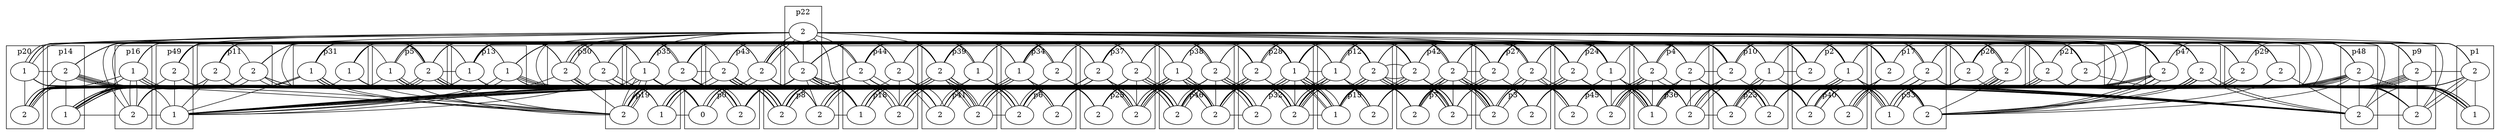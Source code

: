 graph g {
  subgraph cluster_0 {
    label="p0";
    n0[label=0];
    n1[label=2];
  }

  n1 -- n54;
  n0 -- n63;
  n0 -- n31;
  n1 -- n89;
  n1 -- n98;
  n0 -- n10;
  n0 -- n72;
  n0 -- n40;
  n1 -- n12;
  n1 -- n70;
  n1 -- n51;
  n1 -- n93;
  n1 -- n22;
  n0 -- n71;
  n1 -- n45;
  n0 -- n56;
  n1 -- n79;
  n0 -- n29;
  n1 -- n24;
  n0 -- n24;
  n0 -- n62;
  n0 -- n66;

  subgraph cluster_1 {
    label="p1";
    n2[label=1];
    n3[label=2];
  }

  n3 -- n83;
  n3 -- n19;
  n3 -- n18;
  n2 -- n14;
  n3 -- n13;
  n3 -- n14;
  n3 -- n45;
  n3 -- n46;
  n2 -- n99;
  n3 -- n2;
  n3 -- n95;
  n2 -- n69;
  n2 -- n17;
  n2 -- n31;
  n2 -- n34;
  n2 -- n96;
  n2 -- n0;
  n2 -- n51;
  n3 -- n76;
  n2 -- n72;
  n2 -- n98;
  n3 -- n19;
  n2 -- n82;
  n3 -- n54;

  subgraph cluster_2 {
    label="p2";
    n4[label=1];
    n5[label=2];
  }

  n4 -- n55;
  n5 -- n43;
  n5 -- n85;
  n4 -- n45;
  n5 -- n27;
  n5 -- n21;
  n4 -- n86;
  n5 -- n45;
  n4 -- n63;
  n4 -- n0;
  n4 -- n95;
  n4 -- n23;
  n4 -- n31;
  n4 -- n2;
  n4 -- n91;
  n4 -- n66;
  n4 -- n0;
  n4 -- n56;
  n4 -- n45;
  n5 -- n71;
  n4 -- n68;
  n4 -- n67;
  n5 -- n54;
  n5 -- n62;
  n4 -- n46;
  n5 -- n20;

  subgraph cluster_3 {
    label="p3";
    n6[label=2];
    n7[label=2];
  }

  n7 -- n15;
  n6 -- n3;
  n6 -- n4;
  n6 -- n30;
  n7 -- n31;
  n6 -- n27;
  n7 -- n70;
  n7 -- n75;
  n6 -- n75;
  n6 -- n94;
  n7 -- n92;
  n6 -- n17;
  n7 -- n32;
  n6 -- n69;
  n6 -- n98;
  n7 -- n85;
  n6 -- n88;
  n7 -- n54;
  n7 -- n78;
  n7 -- n36;
  n7 -- n4;
  n6 -- n73;
  n7 -- n96;
  n7 -- n75;
  n7 -- n45;

  subgraph cluster_4 {
    label="p4";
    n8[label=2];
    n9[label=2];
  }

  n9 -- n40;
  n8 -- n50;
  n8 -- n21;
  n8 -- n2;
  n9 -- n92;
  n9 -- n68;
  n8 -- n28;
  n9 -- n61;
  n8 -- n92;
  n8 -- n2;
  n9 -- n50;
  n9 -- n55;
  n8 -- n91;
  n8 -- n40;
  n9 -- n33;
  n8 -- n65;
  n8 -- n4;
  n8 -- n53;
  n9 -- n7;
  n9 -- n81;
  n8 -- n57;
  n8 -- n94;
  n9 -- n37;

  subgraph cluster_5 {
    label="p5";
    n10[label=1];
    n11[label=2];
  }

  n10 -- n43;
  n10 -- n99;
  n10 -- n20;
  n10 -- n38;
  n11 -- n88;
  n11 -- n50;
  n10 -- n29;
  n11 -- n52;
  n11 -- n45;
  n11 -- n2;
  n11 -- n54;
  n10 -- n54;
  n10 -- n31;
  n11 -- n67;
  n10 -- n83;
  n11 -- n77;
  n11 -- n32;
  n10 -- n85;
  n11 -- n40;
  n10 -- n39;
  n10 -- n93;
  n11 -- n85;
  n11 -- n73;
  n10 -- n49;
  n10 -- n26;
  n11 -- n89;
  n11 -- n71;
  n10 -- n16;
  n10 -- n92;
  n11 -- n93;
  n11 -- n76;
  n10 -- n82;
  n10 -- n83;

  subgraph cluster_6 {
    label="p6";
    n12[label=2];
    n13[label=2];
  }

  n13 -- n36;
  n12 -- n71;
  n12 -- n61;
  n13 -- n94;
  n13 -- n44;
  n13 -- n85;
  n12 -- n83;
  n12 -- n45;
  n12 -- n14;
  n12 -- n79;
  n12 -- n1;
  n13 -- n66;
  n13 -- n70;
  n13 -- n93;
  n13 -- n68;
  n12 -- n48;
  n13 -- n19;
  n13 -- n79;
  n12 -- n89;
  n12 -- n25;

  subgraph cluster_7 {
    label="p7";
    n14[label=2];
    n15[label=2];
  }

  n15 -- n25;
  n15 -- n92;
  n14 -- n7;
  n14 -- n1;
  n15 -- n30;
  n14 -- n68;
  n15 -- n18;
  n15 -- n25;
  n15 -- n31;
  n15 -- n82;
  n15 -- n86;
  n14 -- n82;
  n14 -- n89;
  n14 -- n97;
  n15 -- n76;
  n14 -- n65;
  n14 -- n92;
  n15 -- n74;
  n14 -- n98;
  n14 -- n77;
  n14 -- n61;
  n15 -- n94;
  n15 -- n84;

  subgraph cluster_8 {
    label="p8";
    n16[label=2];
    n17[label=2];
  }

  n17 -- n90;
  n17 -- n87;
  n16 -- n29;
  n17 -- n5;
  n16 -- n56;
  n17 -- n93;
  n16 -- n28;
  n17 -- n75;
  n17 -- n72;
  n17 -- n65;
  n16 -- n81;
  n16 -- n15;
  n16 -- n4;
  n16 -- n76;
  n17 -- n60;
  n16 -- n26;
  n17 -- n27;
  n16 -- n25;
  n16 -- n88;
  n17 -- n84;

  subgraph cluster_9 {
    label="p9";
    n18[label=2];
    n19[label=2];
  }

  n18 -- n83;
  n18 -- n58;
  n18 -- n11;
  n18 -- n92;
  n18 -- n70;
  n18 -- n98;
  n18 -- n34;
  n18 -- n71;
  n19 -- n42;
  n18 -- n12;
  n18 -- n19;
  n19 -- n91;
  n18 -- n22;
  n18 -- n73;
  n18 -- n98;
  n19 -- n52;
  n18 -- n87;
  n18 -- n66;
  n18 -- n90;
  n19 -- n43;
  n18 -- n85;
  n18 -- n36;
  n18 -- n73;
  n18 -- n54;
  n18 -- n4;
  n19 -- n96;

  subgraph cluster_10 {
    label="p10";
    n20[label=1];
    n21[label=2];
  }

  n20 -- n59;
  n21 -- n17;
  n20 -- n46;
  n21 -- n26;
  n21 -- n78;
  n21 -- n26;
  n20 -- n31;
  n21 -- n27;
  n21 -- n30;
  n20 -- n30;
  n21 -- n45;
  n21 -- n51;
  n21 -- n81;
  n21 -- n9;
  n20 -- n61;
  n21 -- n25;
  n21 -- n26;
  n21 -- n28;
  n20 -- n54;
  n20 -- n42;
  n20 -- n2;
  n20 -- n0;
  n21 -- n79;
  n21 -- n73;
  n21 -- n52;
  n20 -- n46;
  n21 -- n95;

  subgraph cluster_11 {
    label="p11";
    n22[label=2];
    n23[label=2];
  }

  n22 -- n54;
  n22 -- n4;
  n23 -- n29;
  n23 -- n3;
  n23 -- n11;
  n23 -- n38;
  n23 -- n73;
  n23 -- n42;
  n22 -- n71;
  n23 -- n54;
  n22 -- n90;
  n22 -- n52;
  n23 -- n56;
  n23 -- n11;
  n22 -- n20;
  n23 -- n80;
  n22 -- n21;
  n23 -- n27;
  n22 -- n29;
  n23 -- n74;
  n22 -- n29;
  n22 -- n79;
  n23 -- n20;
  n22 -- n1;
  n22 -- n91;
  n22 -- n27;
  n23 -- n61;

  subgraph cluster_12 {
    label="p12";
    n24[label=1];
    n25[label=2];
  }

  n25 -- n10;
  n24 -- n35;
  n25 -- n60;
  n24 -- n70;
  n25 -- n70;
  n25 -- n85;
  n25 -- n96;
  n24 -- n40;
  n24 -- n45;
  n25 -- n84;
  n25 -- n35;
  n24 -- n23;
  n25 -- n91;
  n25 -- n92;
  n25 -- n28;
  n25 -- n55;
  n24 -- n65;
  n25 -- n85;
  n25 -- n72;
  n25 -- n80;
  n24 -- n82;
  n24 -- n2;
  n24 -- n99;
  n25 -- n36;
  n25 -- n16;
  n24 -- n26;
  n24 -- n15;
  n25 -- n86;
  n24 -- n92;
  n24 -- n57;
  n25 -- n79;

  subgraph cluster_13 {
    label="p13";
    n26[label=1];
    n27[label=1];
  }

  n27 -- n98;
  n26 -- n83;
  n26 -- n17;
  n27 -- n66;
  n26 -- n21;
  n27 -- n93;
  n27 -- n72;
  n27 -- n1;
  n26 -- n11;
  n27 -- n86;
  n27 -- n0;
  n26 -- n57;
  n27 -- n55;
  n27 -- n51;
  n27 -- n98;
  n27 -- n76;
  n26 -- n73;
  n26 -- n57;
  n26 -- n63;
  n27 -- n78;
  n27 -- n42;
  n26 -- n77;
  n27 -- n94;
  n26 -- n7;
  n26 -- n65;
  n26 -- n0;
  n27 -- n37;

  subgraph cluster_14 {
    label="p14";
    n28[label=2];
    n29[label=1];
  }

  n29 -- n33;
  n29 -- n75;
  n28 -- n90;
  n29 -- n80;
  n29 -- n7;
  n28 -- n65;
  n28 -- n64;
  n29 -- n71;
  n28 -- n20;
  n29 -- n71;
  n29 -- n46;
  n28 -- n39;
  n28 -- n1;
  n28 -- n96;
  n29 -- n26;
  n29 -- n19;
  n28 -- n47;
  n28 -- n41;
  n28 -- n22;
  n28 -- n85;
  n29 -- n24;
  n29 -- n7;
  n28 -- n29;
  n29 -- n86;
  n28 -- n46;
  n28 -- n2;

  subgraph cluster_15 {
    label="p15";
    n30[label=2];
    n31[label=1];
  }

  n30 -- n2;
  n30 -- n46;
  n30 -- n24;
  n30 -- n77;
  n31 -- n47;
  n31 -- n37;
  n31 -- n61;
  n30 -- n98;
  n30 -- n76;
  n31 -- n47;
  n31 -- n14;
  n31 -- n95;
  n30 -- n58;
  n31 -- n99;
  n31 -- n40;
  n31 -- n21;
  n31 -- n13;
  n30 -- n15;
  n30 -- n78;
  n30 -- n82;
  n30 -- n3;
  n31 -- n58;
  n30 -- n51;

  subgraph cluster_16 {
    label="p16";
    n32[label=2];
    n33[label=1];
  }

  n32 -- n44;
  n33 -- n32;
  n33 -- n3;
  n32 -- n6;
  n33 -- n24;
  n33 -- n60;
  n32 -- n52;
  n33 -- n15;
  n33 -- n77;
  n32 -- n63;
  n32 -- n35;
  n33 -- n16;
  n32 -- n44;
  n33 -- n68;
  n32 -- n29;
  n33 -- n0;
  n33 -- n15;
  n32 -- n75;
  n33 -- n32;
  n33 -- n49;

  subgraph cluster_17 {
    label="p17";
    n34[label=2];
    n35[label=2];
  }

  n35 -- n40;
  n35 -- n48;
  n34 -- n81;
  n34 -- n95;
  n34 -- n59;
  n34 -- n60;
  n35 -- n6;
  n35 -- n8;
  n35 -- n79;
  n35 -- n93;
  n35 -- n88;
  n34 -- n39;
  n34 -- n8;
  n35 -- n79;
  n34 -- n86;
  n35 -- n97;
  n34 -- n4;
  n34 -- n81;
  n35 -- n80;
  n34 -- n1;
  n34 -- n74;
  n34 -- n53;
  n34 -- n13;
  n34 -- n90;
  n35 -- n70;
  n34 -- n23;
  n35 -- n15;

  subgraph cluster_18 {
    label="p18";
    n36[label=2];
    n37[label=1];
  }

  n36 -- n15;
  n37 -- n0;
  n37 -- n8;
  n37 -- n8;
  n37 -- n67;
  n37 -- n79;
  n36 -- n46;
  n37 -- n75;
  n36 -- n92;
  n36 -- n90;
  n36 -- n63;
  n37 -- n99;
  n36 -- n22;
  n36 -- n97;
  n36 -- n52;
  n36 -- n88;
  n37 -- n33;
  n37 -- n17;
  n37 -- n77;
  n36 -- n8;
  n37 -- n11;
  n36 -- n50;

  subgraph cluster_19 {
    label="p19";
    n38[label=1];
    n39[label=2];
  }

  n38 -- n12;
  n39 -- n68;
  n39 -- n64;
  n39 -- n11;
  n39 -- n64;
  n39 -- n56;
  n38 -- n19;
  n39 -- n15;
  n39 -- n63;
  n39 -- n71;
  n38 -- n48;
  n38 -- n52;
  n39 -- n29;
  n39 -- n65;
  n39 -- n79;
  n38 -- n65;
  n39 -- n60;
  n38 -- n0;
  n38 -- n57;
  n39 -- n81;
  n39 -- n71;

  subgraph cluster_20 {
    label="p20";
    n40[label=1];
    n41[label=2];
  }

  n40 -- n90;
  n40 -- n14;
  n41 -- n91;
  n41 -- n19;
  n40 -- n37;
  n41 -- n23;
  n41 -- n48;
  n40 -- n77;
  n41 -- n38;
  n41 -- n35;
  n40 -- n41;
  n41 -- n26;
  n40 -- n26;
  n40 -- n16;
  n40 -- n28;
  n40 -- n72;
  n41 -- n11;
  n41 -- n64;
  n40 -- n24;
  n41 -- n33;
  n41 -- n93;
  n41 -- n43;
  n40 -- n98;
  n41 -- n8;
  n40 -- n60;
  n41 -- n11;
  n41 -- n85;
  n40 -- n51;

  subgraph cluster_21 {
    label="p21";
    n42[label=2];
    n43[label=2];
  }

  n42 -- n23;
  n42 -- n15;
  n42 -- n79;
  n42 -- n55;
  n42 -- n33;
  n42 -- n82;
  n42 -- n21;
  n42 -- n63;
  n43 -- n50;
  n42 -- n88;
  n43 -- n76;
  n42 -- n7;
  n42 -- n23;
  n43 -- n81;
  n42 -- n71;
  n43 -- n34;
  n43 -- n58;
  n43 -- n2;
  n43 -- n26;
  n43 -- n18;

  subgraph cluster_22 {
    label="p22";
    n44[label=2];
    n45[label=2];
  }

  n44 -- n40;
  n45 -- n66;
  n45 -- n26;
  n44 -- n60;
  n44 -- n60;
  n44 -- n54;
  n44 -- n72;
  n45 -- n97;
  n45 -- n37;
  n45 -- n15;
  n45 -- n34;
  n44 -- n48;
  n45 -- n73;
  n44 -- n19;
  n44 -- n86;
  n44 -- n15;
  n44 -- n89;
  n45 -- n78;
  n45 -- n12;
  n45 -- n55;
  n44 -- n45;
  n45 -- n33;
  n45 -- n17;
  n44 -- n16;
  n44 -- n7;
  n45 -- n9;
  n45 -- n13;
  n44 -- n9;
  n44 -- n71;
  n45 -- n41;
  n44 -- n96;
  n44 -- n40;
  n44 -- n95;
  n44 -- n99;

  subgraph cluster_23 {
    label="p23";
    n46[label=2];
    n47[label=2];
  }

  n46 -- n38;
  n47 -- n2;
  n46 -- n35;
  n46 -- n14;
  n46 -- n94;
  n46 -- n81;
  n47 -- n93;
  n47 -- n58;
  n47 -- n25;
  n46 -- n73;
  n46 -- n84;
  n47 -- n84;
  n46 -- n2;
  n46 -- n85;
  n47 -- n93;
  n46 -- n14;

  subgraph cluster_24 {
    label="p24";
    n48[label=1];
    n49[label=2];
  }

  n48 -- n19;
  n49 -- n65;
  n48 -- n0;
  n49 -- n77;
  n48 -- n96;
  n49 -- n56;
  n49 -- n93;
  n49 -- n67;
  n49 -- n1;
  n49 -- n21;
  n48 -- n92;
  n48 -- n56;
  n48 -- n66;
  n49 -- n52;
  n49 -- n93;
  n48 -- n81;
  n49 -- n32;
  n49 -- n72;
  n48 -- n86;
  n49 -- n86;
  n48 -- n93;
  n49 -- n34;
  n48 -- n56;
  n48 -- n40;

  subgraph cluster_25 {
    label="p25";
    n50[label=2];
    n51[label=2];
  }

  n51 -- n39;
  n51 -- n33;
  n51 -- n95;
  n51 -- n70;
  n50 -- n47;
  n51 -- n56;
  n51 -- n82;
  n50 -- n86;
  n51 -- n61;
  n51 -- n16;
  n51 -- n7;
  n51 -- n29;
  n51 -- n74;
  n50 -- n79;
  n51 -- n20;
  n50 -- n20;
  n51 -- n55;
  n50 -- n31;
  n51 -- n27;
  n50 -- n40;
  n51 -- n94;
  n51 -- n72;

  subgraph cluster_26 {
    label="p26";
    n52[label=2];
    n53[label=2];
  }

  n53 -- n49;
  n53 -- n24;
  n53 -- n31;
  n52 -- n47;
  n52 -- n64;
  n53 -- n54;
  n52 -- n51;
  n52 -- n18;
  n53 -- n27;
  n53 -- n15;
  n52 -- n9;
  n53 -- n60;
  n52 -- n72;
  n52 -- n39;
  n53 -- n58;
  n52 -- n22;
  n52 -- n93;
  n53 -- n87;
  n52 -- n84;
  n53 -- n13;
  n53 -- n66;
  n53 -- n5;
  n52 -- n69;
  n53 -- n21;
  n52 -- n73;
  n53 -- n73;

  subgraph cluster_27 {
    label="p27";
    n54[label=2];
    n55[label=2];
  }

  n55 -- n92;
  n55 -- n5;
  n54 -- n90;
  n55 -- n10;
  n55 -- n44;
  n54 -- n14;
  n55 -- n59;
  n54 -- n84;
  n54 -- n60;
  n54 -- n63;
  n54 -- n59;
  n55 -- n73;
  n54 -- n82;
  n54 -- n7;
  n54 -- n72;
  n55 -- n9;
  n55 -- n48;
  n55 -- n37;
  n54 -- n74;
  n55 -- n77;
  n54 -- n99;
  n55 -- n48;
  n54 -- n27;
  n55 -- n84;
  n55 -- n37;
  n54 -- n33;
  n55 -- n78;

  subgraph cluster_28 {
    label="p28";
    n56[label=1];
    n57[label=2];
  }

  n57 -- n41;
  n56 -- n91;
  n56 -- n81;
  n56 -- n31;
  n57 -- n86;
  n56 -- n59;
  n56 -- n99;
  n57 -- n92;
  n57 -- n55;
  n56 -- n75;
  n56 -- n4;
  n57 -- n6;
  n57 -- n66;
  n56 -- n66;
  n56 -- n39;
  n57 -- n39;
  n56 -- n18;
  n56 -- n5;
  n56 -- n31;
  n56 -- n29;
  n56 -- n24;
  n56 -- n66;
  n56 -- n6;
  n56 -- n4;
  n57 -- n97;
  n56 -- n65;
  n56 -- n28;
  n56 -- n5;
  n57 -- n38;
  n57 -- n67;

  subgraph cluster_29 {
    label="p29";
    n58[label=2];
    n59[label=2];
  }

  n58 -- n60;
  n59 -- n95;
  n59 -- n72;
  n59 -- n5;
  n58 -- n66;
  n58 -- n76;
  n58 -- n66;
  n58 -- n22;
  n59 -- n15;
  n59 -- n96;
  n58 -- n42;
  n59 -- n73;
  n59 -- n84;
  n59 -- n88;
  n58 -- n84;
  n59 -- n28;
  n59 -- n65;
  n58 -- n80;
  n58 -- n50;
  n58 -- n35;
  n58 -- n92;
  n59 -- n66;
  n59 -- n12;

  subgraph cluster_30 {
    label="p30";
    n60[label=2];
    n61[label=2];
  }

  n60 -- n12;
  n61 -- n24;
  n61 -- n54;
  n60 -- n58;
  n61 -- n31;
  n61 -- n99;
  n60 -- n22;
  n61 -- n74;
  n61 -- n76;
  n61 -- n33;
  n60 -- n11;
  n60 -- n34;
  n61 -- n8;
  n61 -- n52;
  n60 -- n79;
  n60 -- n69;
  n60 -- n97;
  n61 -- n13;
  n60 -- n98;
  n60 -- n7;
  n60 -- n3;
  n60 -- n46;
  n60 -- n36;
  n61 -- n22;
  n60 -- n16;
  n61 -- n31;
  n60 -- n16;
  n61 -- n98;

  subgraph cluster_31 {
    label="p31";
    n62[label=1];
    n63[label=1];
  }

  n62 -- n39;
  n63 -- n39;
  n63 -- n93;
  n63 -- n90;
  n62 -- n17;
  n62 -- n25;
  n63 -- n36;
  n63 -- n60;
  n62 -- n60;
  n63 -- n50;
  n63 -- n30;
  n62 -- n11;
  n62 -- n13;
  n63 -- n77;
  n63 -- n29;
  n62 -- n24;
  n62 -- n53;
  n63 -- n21;
  n62 -- n32;
  n63 -- n98;
  n63 -- n61;
  n62 -- n58;
  n63 -- n21;
  n62 -- n31;
  n63 -- n4;
  n62 -- n25;

  subgraph cluster_32 {
    label="p32";
    n64[label=2];
    n65[label=2];
  }

  n65 -- n12;
  n64 -- n28;
  n64 -- n83;
  n65 -- n43;
  n65 -- n72;
  n65 -- n5;
  n65 -- n49;
  n64 -- n92;
  n65 -- n43;
  n65 -- n55;
  n64 -- n82;
  n65 -- n8;
  n65 -- n31;
  n65 -- n72;
  n65 -- n91;
  n65 -- n25;
  n64 -- n84;
  n65 -- n12;
  n65 -- n4;

  subgraph cluster_33 {
    label="p33";
    n66[label=1];
    n67[label=2];
  }

  n67 -- n16;
  n66 -- n83;
  n66 -- n7;
  n66 -- n90;
  n67 -- n95;
  n67 -- n94;
  n67 -- n59;
  n66 -- n36;
  n66 -- n64;
  n66 -- n53;
  n67 -- n53;
  n67 -- n62;
  n67 -- n95;
  n66 -- n81;
  n67 -- n37;
  n67 -- n93;
  n66 -- n92;
  n66 -- n24;
  n67 -- n56;
  n66 -- n44;
  n67 -- n16;
  n67 -- n94;

  subgraph cluster_34 {
    label="p34";
    n68[label=1];
    n69[label=2];
  }

  n68 -- n0;
  n68 -- n98;
  n68 -- n98;
  n68 -- n51;
  n69 -- n63;
  n69 -- n54;
  n68 -- n8;
  n69 -- n25;
  n68 -- n36;
  n69 -- n84;
  n69 -- n77;
  n68 -- n92;
  n69 -- n31;
  n69 -- n82;
  n68 -- n96;
  n68 -- n62;
  n69 -- n70;
  n68 -- n10;
  n68 -- n18;
  n68 -- n43;
  n68 -- n88;
  n69 -- n93;
  n68 -- n89;
  n69 -- n49;

  subgraph cluster_35 {
    label="p35";
    n70[label=2];
    n71[label=1];
  }

  n70 -- n87;
  n70 -- n37;
  n71 -- n39;
  n71 -- n49;
  n70 -- n39;
  n71 -- n35;
  n70 -- n95;
  n70 -- n35;
  n71 -- n96;
  n71 -- n72;
  n71 -- n66;
  n70 -- n61;
  n71 -- n5;
  n71 -- n26;
  n70 -- n35;
  n70 -- n65;
  n71 -- n83;
  n71 -- n86;
  n70 -- n64;
  n70 -- n74;
  n71 -- n31;
  n70 -- n40;
  n70 -- n49;
  n71 -- n78;
  n70 -- n96;

  subgraph cluster_36 {
    label="p36";
    n72[label=1];
    n73[label=2];
  }

  n72 -- n77;
  n72 -- n94;
  n73 -- n18;
  n72 -- n54;
  n72 -- n10;
  n73 -- n95;
  n73 -- n31;
  n72 -- n34;
  n72 -- n48;
  n73 -- n41;
  n72 -- n5;
  n73 -- n83;
  n73 -- n14;
  n72 -- n47;
  n73 -- n9;
  n72 -- n58;
  n72 -- n65;
  n72 -- n9;
  n72 -- n8;
  n72 -- n74;
  n72 -- n17;
  n72 -- n4;
  n72 -- n46;
  n73 -- n76;
  n72 -- n66;
  n73 -- n79;
  n73 -- n35;
  n73 -- n30;

  subgraph cluster_37 {
    label="p37";
    n74[label=2];
    n75[label=2];
  }

  n75 -- n97;
  n75 -- n56;
  n75 -- n27;
  n75 -- n26;
  n75 -- n19;
  n74 -- n56;
  n75 -- n40;
  n74 -- n23;
  n75 -- n89;
  n75 -- n51;
  n74 -- n12;
  n74 -- n56;
  n74 -- n78;
  n74 -- n84;
  n74 -- n64;
  n74 -- n92;
  n75 -- n33;
  n74 -- n98;
  n75 -- n24;
  n74 -- n93;
  n74 -- n25;
  n75 -- n3;
  n74 -- n12;
  n74 -- n98;
  n75 -- n14;
  n75 -- n11;
  n74 -- n87;
  n74 -- n68;
  n75 -- n47;

  subgraph cluster_38 {
    label="p38";
    n76[label=1];
    n77[label=2];
  }

  n77 -- n2;
  n76 -- n7;
  n76 -- n35;
  n77 -- n72;
  n77 -- n31;
  n76 -- n38;
  n76 -- n8;
  n77 -- n97;
  n76 -- n36;
  n76 -- n50;
  n76 -- n22;
  n76 -- n36;
  n77 -- n9;
  n77 -- n2;
  n76 -- n87;
  n76 -- n14;
  n77 -- n98;
  n76 -- n7;
  n76 -- n17;
  n76 -- n0;
  n77 -- n10;
  n76 -- n51;
  n77 -- n75;
  n77 -- n92;
  n77 -- n17;
  n76 -- n31;
  n76 -- n62;
  n77 -- n38;
  n77 -- n29;

  subgraph cluster_39 {
    label="p39";
    n78[label=1];
    n79[label=2];
  }

  n79 -- n94;
  n79 -- n77;
  n79 -- n83;
  n78 -- n88;
  n78 -- n80;
  n79 -- n45;
  n79 -- n58;
  n78 -- n50;
  n78 -- n36;
  n79 -- n93;
  n79 -- n16;
  n79 -- n28;
  n79 -- n3;
  n78 -- n10;
  n78 -- n0;
  n79 -- n16;
  n78 -- n65;
  n78 -- n84;
  n79 -- n52;
  n78 -- n32;
  n79 -- n83;
  n78 -- n69;
  n79 -- n81;
  n79 -- n44;
  n79 -- n23;
  n78 -- n71;
  n78 -- n18;
  n79 -- n74;
  n78 -- n67;
  n79 -- n60;
  n78 -- n52;

  subgraph cluster_40 {
    label="p40";
    n80[label=2];
    n81[label=2];
  }

  n81 -- n53;
  n81 -- n46;
  n80 -- n6;
  n80 -- n91;
  n81 -- n36;
  n81 -- n53;
  n81 -- n3;
  n81 -- n35;
  n80 -- n97;
  n81 -- n12;
  n81 -- n94;
  n81 -- n19;
  n80 -- n72;
  n80 -- n53;
  n81 -- n86;
  n80 -- n67;
  n81 -- n53;
  n80 -- n98;
  n81 -- n55;
  n80 -- n7;
  n81 -- n34;

  subgraph cluster_41 {
    label="p41";
    n82[label=2];
    n83[label=2];
  }

  n83 -- n77;
  n82 -- n24;
  n82 -- n15;
  n83 -- n84;
  n82 -- n64;
  n83 -- n21;
  n82 -- n61;
  n82 -- n70;
  n82 -- n66;
  n83 -- n29;
  n82 -- n44;
  n82 -- n35;
  n82 -- n91;
  n82 -- n51;
  n83 -- n38;
  n82 -- n84;
  n82 -- n50;
  n82 -- n7;
  n82 -- n63;
  n83 -- n58;
  n82 -- n89;
  n83 -- n99;

  subgraph cluster_42 {
    label="p42";
    n84[label=2];
    n85[label=2];
  }

  n85 -- n99;
  n84 -- n91;
  n84 -- n47;
  n85 -- n59;
  n84 -- n14;
  n84 -- n58;
  n84 -- n24;
  n85 -- n24;
  n84 -- n13;
  n85 -- n99;
  n84 -- n95;
  n84 -- n7;
  n85 -- n41;
  n84 -- n71;
  n85 -- n57;
  n84 -- n53;
  n85 -- n89;
  n84 -- n22;
  n85 -- n33;
  n85 -- n17;
  n84 -- n79;
  n85 -- n68;
  n85 -- n19;
  n84 -- n19;
  n84 -- n6;
  n84 -- n74;
  n84 -- n83;
  n85 -- n36;
  n85 -- n5;
  n85 -- n28;
  n85 -- n54;

  subgraph cluster_43 {
    label="p43";
    n86[label=2];
    n87[label=2];
  }

  n87 -- n72;
  n87 -- n88;
  n87 -- n35;
  n86 -- n49;
  n86 -- n59;
  n86 -- n49;
  n87 -- n65;
  n87 -- n16;
  n87 -- n98;
  n87 -- n65;
  n86 -- n33;
  n87 -- n78;
  n87 -- n40;
  n86 -- n44;
  n87 -- n16;
  n86 -- n29;
  n86 -- n9;
  n86 -- n12;
  n86 -- n20;
  n86 -- n30;
  n86 -- n72;
  n87 -- n21;
  n87 -- n47;

  subgraph cluster_44 {
    label="p44";
    n88[label=2];
    n89[label=2];
  }

  n89 -- n5;
  n88 -- n50;
  n89 -- n55;
  n89 -- n5;
  n88 -- n12;
  n89 -- n35;
  n89 -- n96;
  n88 -- n13;
  n89 -- n62;
  n89 -- n82;
  n89 -- n42;
  n88 -- n57;
  n89 -- n63;
  n89 -- n92;
  n89 -- n35;
  n89 -- n94;
  n89 -- n82;
  n89 -- n39;
  n89 -- n43;
  n88 -- n26;
  n88 -- n15;
  n89 -- n64;

  subgraph cluster_45 {
    label="p45";
    n90[label=2];
    n91[label=2];
  }

  n90 -- n25;
  n91 -- n83;
  n91 -- n38;
  n90 -- n96;
  n91 -- n81;
  n91 -- n68;
  n91 -- n94;
  n91 -- n20;
  n90 -- n71;
  n91 -- n97;
  n91 -- n14;
  n90 -- n97;
  n90 -- n56;
  n91 -- n7;
  n91 -- n48;
  n91 -- n78;

  subgraph cluster_46 {
    label="p46";
    n92[label=2];
    n93[label=2];
  }

  n92 -- n19;
  n93 -- n84;
  n93 -- n81;
  n93 -- n38;
  n93 -- n19;
  n92 -- n85;
  n92 -- n76;
  n93 -- n81;
  n92 -- n81;
  n93 -- n63;
  n92 -- n7;
  n92 -- n53;
  n92 -- n72;
  n93 -- n67;
  n92 -- n7;
  n92 -- n16;
  n92 -- n26;
  n93 -- n11;
  n93 -- n38;
  n93 -- n41;
  n93 -- n32;
  n92 -- n70;
  n92 -- n16;
  n93 -- n58;
  n93 -- n89;
  n92 -- n1;
  n93 -- n91;
  n93 -- n1;
  n92 -- n32;
  n93 -- n64;
  n92 -- n76;
  n93 -- n5;
  n93 -- n47;
  n93 -- n79;

  subgraph cluster_47 {
    label="p47";
    n94[label=2];
    n95[label=2];
  }

  n94 -- n91;
  n94 -- n28;
  n94 -- n74;
  n95 -- n68;
  n95 -- n67;
  n94 -- n96;
  n95 -- n1;
  n95 -- n52;
  n95 -- n47;
  n94 -- n76;
  n94 -- n73;
  n94 -- n30;
  n95 -- n32;
  n95 -- n89;
  n95 -- n90;
  n95 -- n7;
  n95 -- n45;
  n94 -- n5;
  n94 -- n90;
  n94 -- n47;
  n94 -- n68;
  n94 -- n51;
  n95 -- n68;
  n95 -- n72;
  n95 -- n75;
  n95 -- n80;
  n94 -- n44;
  n94 -- n16;
  n95 -- n51;
  n95 -- n52;

  subgraph cluster_48 {
    label="p48";
    n96[label=2];
    n97[label=2];
  }

  n96 -- n28;
  n96 -- n92;
  n97 -- n56;
  n97 -- n67;
  n96 -- n40;
  n97 -- n40;
  n97 -- n45;
  n96 -- n49;
  n97 -- n17;
  n97 -- n96;
  n96 -- n36;
  n96 -- n50;
  n97 -- n30;
  n96 -- n94;
  n96 -- n77;
  n97 -- n17;
  n96 -- n28;
  n97 -- n80;
  n96 -- n47;
  n97 -- n84;
  n97 -- n87;
  n96 -- n9;
  n97 -- n47;
  n97 -- n6;
  n97 -- n2;
  n96 -- n16;
  n97 -- n32;

  subgraph cluster_49 {
    label="p49";
    n98[label=1];
    n99[label=2];
  }

  n99 -- n82;
  n99 -- n81;
  n98 -- n96;
  n98 -- n0;
  n99 -- n48;
  n98 -- n23;
  n98 -- n82;
  n99 -- n41;
  n98 -- n95;
  n99 -- n98;
  n98 -- n6;
  n98 -- n83;
  n98 -- n32;
  n99 -- n11;
  n99 -- n14;
  n98 -- n96;
  n99 -- n69;
  n99 -- n43;
  n98 -- n87;
  n98 -- n65;
}
